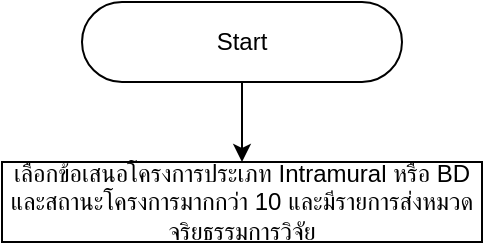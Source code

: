 <mxfile pages="1" version="11.2.1" type="github"><diagram id="1roPbxgWMm0Wwf_kda7O" name="Page-1"><mxGraphModel dx="1422" dy="796" grid="1" gridSize="10" guides="1" tooltips="1" connect="1" arrows="1" fold="1" page="1" pageScale="1" pageWidth="850" pageHeight="1100" math="0" shadow="0"><root><mxCell id="0"/><mxCell id="1" parent="0"/><mxCell id="A06tjrzi60fv0KpGm2Z1-1" value="Start" style="rounded=1;whiteSpace=wrap;html=1;arcSize=50;" vertex="1" parent="1"><mxGeometry x="360" y="40" width="160" height="40" as="geometry"/></mxCell><mxCell id="A06tjrzi60fv0KpGm2Z1-2" value="เลือกข้อเสนอโครงการประเภท Intramural หรือ BD และสถานะโครงการมากกว่า 10 และมีรายการส่งหมวดจริยธรรมการวิจัย" style="rounded=0;whiteSpace=wrap;html=1;" vertex="1" parent="1"><mxGeometry x="320" y="120" width="240" height="40" as="geometry"/></mxCell><mxCell id="A06tjrzi60fv0KpGm2Z1-3" value="" style="endArrow=classic;html=1;exitX=0.5;exitY=1;exitDx=0;exitDy=0;entryX=0.5;entryY=0;entryDx=0;entryDy=0;" edge="1" parent="1" source="A06tjrzi60fv0KpGm2Z1-1" target="A06tjrzi60fv0KpGm2Z1-2"><mxGeometry width="50" height="50" relative="1" as="geometry"><mxPoint x="320" y="230" as="sourcePoint"/><mxPoint x="370" y="180" as="targetPoint"/></mxGeometry></mxCell></root></mxGraphModel></diagram></mxfile>